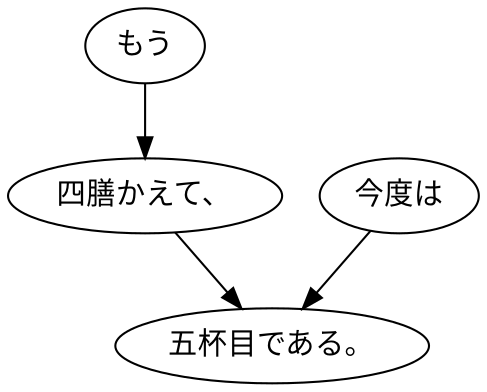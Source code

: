 digraph graph6638 {
	node0 [label="もう"];
	node1 [label="四膳かえて、"];
	node2 [label="今度は"];
	node3 [label="五杯目である。"];
	node0 -> node1;
	node1 -> node3;
	node2 -> node3;
}
